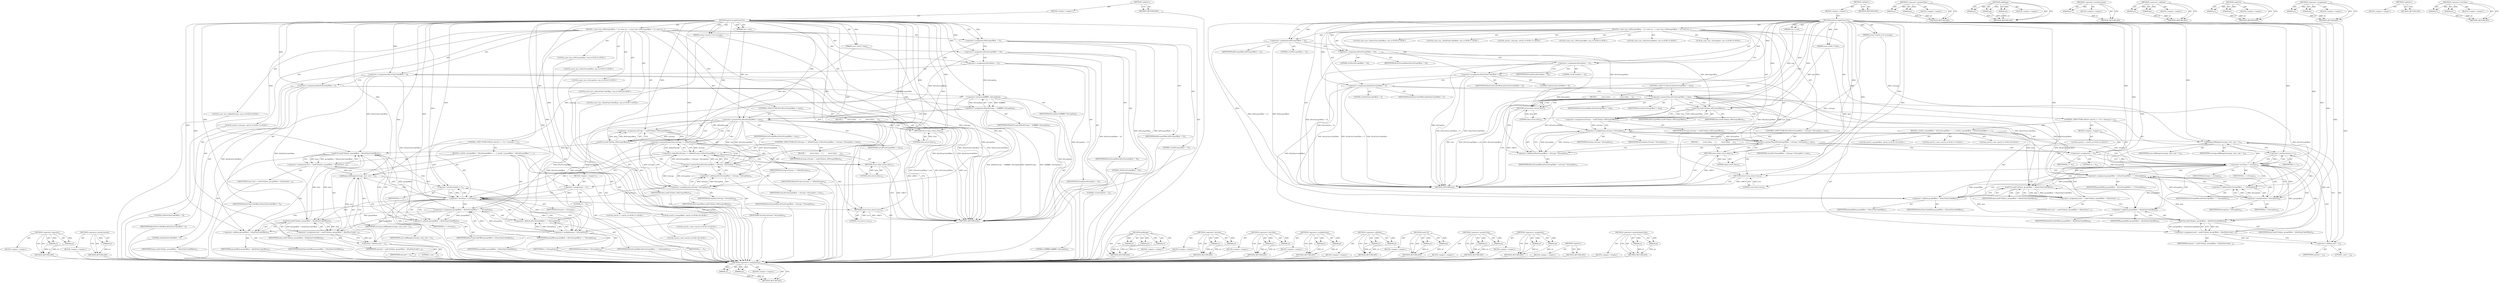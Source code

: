digraph "&lt;operator&gt;.greaterEqualsThan" {
vulnerable_148 [label=<(METHOD,&lt;operator&gt;.multiplication)>];
vulnerable_149 [label=<(PARAM,p1)>];
vulnerable_150 [label=<(PARAM,p2)>];
vulnerable_151 [label=<(BLOCK,&lt;empty&gt;,&lt;empty&gt;)>];
vulnerable_152 [label=<(METHOD_RETURN,ANY)>];
vulnerable_6 [label=<(METHOD,&lt;global&gt;)<SUB>1</SUB>>];
vulnerable_7 [label=<(BLOCK,&lt;empty&gt;,&lt;empty&gt;)<SUB>1</SUB>>];
vulnerable_8 [label=<(METHOD,getCoverageFormat12)<SUB>1</SUB>>];
vulnerable_9 [label=<(PARAM,vector&lt;uint32_t&gt;&amp; coverage)<SUB>1</SUB>>];
vulnerable_10 [label=<(PARAM,const uint8_t* data)<SUB>1</SUB>>];
vulnerable_11 [label=<(PARAM,size_t size)<SUB>1</SUB>>];
vulnerable_12 [label=<(BLOCK,{
 const size_t kNGroupsOffset = 12;
 const siz...,{
 const size_t kNGroupsOffset = 12;
 const siz...)<SUB>1</SUB>>];
vulnerable_13 [label="<(LOCAL,const size_t kNGroupsOffset: size_t)<SUB>2</SUB>>"];
vulnerable_14 [label=<(&lt;operator&gt;.assignment,kNGroupsOffset = 12)<SUB>2</SUB>>];
vulnerable_15 [label=<(IDENTIFIER,kNGroupsOffset,kNGroupsOffset = 12)<SUB>2</SUB>>];
vulnerable_16 [label=<(LITERAL,12,kNGroupsOffset = 12)<SUB>2</SUB>>];
vulnerable_17 [label="<(LOCAL,const size_t kFirstGroupOffset: size_t)<SUB>3</SUB>>"];
vulnerable_18 [label=<(&lt;operator&gt;.assignment,kFirstGroupOffset = 16)<SUB>3</SUB>>];
vulnerable_19 [label=<(IDENTIFIER,kFirstGroupOffset,kFirstGroupOffset = 16)<SUB>3</SUB>>];
vulnerable_20 [label=<(LITERAL,16,kFirstGroupOffset = 16)<SUB>3</SUB>>];
vulnerable_21 [label="<(LOCAL,const size_t kGroupSize: size_t)<SUB>5</SUB>>"];
vulnerable_22 [label=<(&lt;operator&gt;.assignment,kGroupSize = 12)<SUB>5</SUB>>];
vulnerable_23 [label=<(IDENTIFIER,kGroupSize,kGroupSize = 12)<SUB>5</SUB>>];
vulnerable_24 [label=<(LITERAL,12,kGroupSize = 12)<SUB>5</SUB>>];
vulnerable_25 [label="<(LOCAL,const size_t kStartCharCodeOffset: size_t)<SUB>6</SUB>>"];
vulnerable_26 [label=<(&lt;operator&gt;.assignment,kStartCharCodeOffset = 0)<SUB>6</SUB>>];
vulnerable_27 [label=<(IDENTIFIER,kStartCharCodeOffset,kStartCharCodeOffset = 0)<SUB>6</SUB>>];
vulnerable_28 [label=<(LITERAL,0,kStartCharCodeOffset = 0)<SUB>6</SUB>>];
vulnerable_29 [label="<(LOCAL,const size_t kEndCharCodeOffset: size_t)<SUB>7</SUB>>"];
vulnerable_30 [label=<(&lt;operator&gt;.assignment,kEndCharCodeOffset = 4)<SUB>7</SUB>>];
vulnerable_31 [label=<(IDENTIFIER,kEndCharCodeOffset,kEndCharCodeOffset = 4)<SUB>7</SUB>>];
vulnerable_32 [label=<(LITERAL,4,kEndCharCodeOffset = 4)<SUB>7</SUB>>];
vulnerable_33 [label=<(CONTROL_STRUCTURE,IF,if (kFirstGroupOffset &gt; size))<SUB>8</SUB>>];
vulnerable_34 [label=<(&lt;operator&gt;.greaterThan,kFirstGroupOffset &gt; size)<SUB>8</SUB>>];
vulnerable_35 [label=<(IDENTIFIER,kFirstGroupOffset,kFirstGroupOffset &gt; size)<SUB>8</SUB>>];
vulnerable_36 [label=<(IDENTIFIER,size,kFirstGroupOffset &gt; size)<SUB>8</SUB>>];
vulnerable_37 [label=<(BLOCK,{
         return false;
     },{
         return false;
     })<SUB>8</SUB>>];
vulnerable_38 [label=<(RETURN,return false;,return false;)<SUB>9</SUB>>];
vulnerable_39 [label=<(LITERAL,false,return false;)<SUB>9</SUB>>];
vulnerable_40 [label="<(LOCAL,uint32_t nGroups: uint32_t)<SUB>11</SUB>>"];
vulnerable_41 [label=<(&lt;operator&gt;.assignment,nGroups = readU32(data, kNGroupsOffset))<SUB>11</SUB>>];
vulnerable_42 [label=<(IDENTIFIER,nGroups,nGroups = readU32(data, kNGroupsOffset))<SUB>11</SUB>>];
vulnerable_43 [label=<(readU32,readU32(data, kNGroupsOffset))<SUB>11</SUB>>];
vulnerable_44 [label=<(IDENTIFIER,data,readU32(data, kNGroupsOffset))<SUB>11</SUB>>];
vulnerable_45 [label=<(IDENTIFIER,kNGroupsOffset,readU32(data, kNGroupsOffset))<SUB>11</SUB>>];
vulnerable_46 [label=<(CONTROL_STRUCTURE,IF,if (kFirstGroupOffset + nGroups * kGroupSize &gt; size))<SUB>12</SUB>>];
vulnerable_47 [label=<(&lt;operator&gt;.greaterThan,kFirstGroupOffset + nGroups * kGroupSize &gt; size)<SUB>12</SUB>>];
vulnerable_48 [label=<(&lt;operator&gt;.addition,kFirstGroupOffset + nGroups * kGroupSize)<SUB>12</SUB>>];
vulnerable_49 [label=<(IDENTIFIER,kFirstGroupOffset,kFirstGroupOffset + nGroups * kGroupSize)<SUB>12</SUB>>];
vulnerable_50 [label=<(&lt;operator&gt;.multiplication,nGroups * kGroupSize)<SUB>12</SUB>>];
vulnerable_51 [label=<(IDENTIFIER,nGroups,nGroups * kGroupSize)<SUB>12</SUB>>];
vulnerable_52 [label=<(IDENTIFIER,kGroupSize,nGroups * kGroupSize)<SUB>12</SUB>>];
vulnerable_53 [label=<(IDENTIFIER,size,kFirstGroupOffset + nGroups * kGroupSize &gt; size)<SUB>12</SUB>>];
vulnerable_54 [label=<(BLOCK,{
         return false;
     },{
         return false;
     })<SUB>12</SUB>>];
vulnerable_55 [label=<(RETURN,return false;,return false;)<SUB>13</SUB>>];
vulnerable_56 [label=<(LITERAL,false,return false;)<SUB>13</SUB>>];
vulnerable_57 [label=<(CONTROL_STRUCTURE,FOR,for (uint32_t i = 0;i &lt; nGroups;i++))<SUB>15</SUB>>];
vulnerable_58 [label=<(BLOCK,&lt;empty&gt;,&lt;empty&gt;)<SUB>15</SUB>>];
vulnerable_59 [label="<(LOCAL,uint32_t i: uint32_t)<SUB>15</SUB>>"];
vulnerable_60 [label=<(&lt;operator&gt;.assignment,i = 0)<SUB>15</SUB>>];
vulnerable_61 [label=<(IDENTIFIER,i,i = 0)<SUB>15</SUB>>];
vulnerable_62 [label=<(LITERAL,0,i = 0)<SUB>15</SUB>>];
vulnerable_63 [label=<(&lt;operator&gt;.lessThan,i &lt; nGroups)<SUB>15</SUB>>];
vulnerable_64 [label=<(IDENTIFIER,i,i &lt; nGroups)<SUB>15</SUB>>];
vulnerable_65 [label=<(IDENTIFIER,nGroups,i &lt; nGroups)<SUB>15</SUB>>];
vulnerable_66 [label=<(&lt;operator&gt;.postIncrement,i++)<SUB>15</SUB>>];
vulnerable_67 [label=<(IDENTIFIER,i,i++)<SUB>15</SUB>>];
vulnerable_68 [label=<(BLOCK,{
 uint32_t groupOffset = kFirstGroupOffset + i...,{
 uint32_t groupOffset = kFirstGroupOffset + i...)<SUB>15</SUB>>];
vulnerable_69 [label="<(LOCAL,uint32_t groupOffset: uint32_t)<SUB>16</SUB>>"];
vulnerable_70 [label=<(&lt;operator&gt;.assignment,groupOffset = kFirstGroupOffset + i * kGroupSize)<SUB>16</SUB>>];
vulnerable_71 [label=<(IDENTIFIER,groupOffset,groupOffset = kFirstGroupOffset + i * kGroupSize)<SUB>16</SUB>>];
vulnerable_72 [label=<(&lt;operator&gt;.addition,kFirstGroupOffset + i * kGroupSize)<SUB>16</SUB>>];
vulnerable_73 [label=<(IDENTIFIER,kFirstGroupOffset,kFirstGroupOffset + i * kGroupSize)<SUB>16</SUB>>];
vulnerable_74 [label=<(&lt;operator&gt;.multiplication,i * kGroupSize)<SUB>16</SUB>>];
vulnerable_75 [label=<(IDENTIFIER,i,i * kGroupSize)<SUB>16</SUB>>];
vulnerable_76 [label=<(IDENTIFIER,kGroupSize,i * kGroupSize)<SUB>16</SUB>>];
vulnerable_77 [label="<(LOCAL,uint32_t start: uint32_t)<SUB>17</SUB>>"];
vulnerable_78 [label=<(&lt;operator&gt;.assignment,start = readU32(data, groupOffset + kStartCharC...)<SUB>17</SUB>>];
vulnerable_79 [label=<(IDENTIFIER,start,start = readU32(data, groupOffset + kStartCharC...)<SUB>17</SUB>>];
vulnerable_80 [label=<(readU32,readU32(data, groupOffset + kStartCharCodeOffset))<SUB>17</SUB>>];
vulnerable_81 [label=<(IDENTIFIER,data,readU32(data, groupOffset + kStartCharCodeOffset))<SUB>17</SUB>>];
vulnerable_82 [label=<(&lt;operator&gt;.addition,groupOffset + kStartCharCodeOffset)<SUB>17</SUB>>];
vulnerable_83 [label=<(IDENTIFIER,groupOffset,groupOffset + kStartCharCodeOffset)<SUB>17</SUB>>];
vulnerable_84 [label=<(IDENTIFIER,kStartCharCodeOffset,groupOffset + kStartCharCodeOffset)<SUB>17</SUB>>];
vulnerable_85 [label="<(LOCAL,uint32_t end: uint32_t)<SUB>18</SUB>>"];
vulnerable_86 [label=<(&lt;operator&gt;.assignment,end = readU32(data, groupOffset + kEndCharCodeO...)<SUB>18</SUB>>];
vulnerable_87 [label=<(IDENTIFIER,end,end = readU32(data, groupOffset + kEndCharCodeO...)<SUB>18</SUB>>];
vulnerable_88 [label=<(readU32,readU32(data, groupOffset + kEndCharCodeOffset))<SUB>18</SUB>>];
vulnerable_89 [label=<(IDENTIFIER,data,readU32(data, groupOffset + kEndCharCodeOffset))<SUB>18</SUB>>];
vulnerable_90 [label=<(&lt;operator&gt;.addition,groupOffset + kEndCharCodeOffset)<SUB>18</SUB>>];
vulnerable_91 [label=<(IDENTIFIER,groupOffset,groupOffset + kEndCharCodeOffset)<SUB>18</SUB>>];
vulnerable_92 [label=<(IDENTIFIER,kEndCharCodeOffset,groupOffset + kEndCharCodeOffset)<SUB>18</SUB>>];
vulnerable_93 [label=<(addRange,addRange(coverage, start, end + 1))<SUB>19</SUB>>];
vulnerable_94 [label=<(IDENTIFIER,coverage,addRange(coverage, start, end + 1))<SUB>19</SUB>>];
vulnerable_95 [label=<(IDENTIFIER,start,addRange(coverage, start, end + 1))<SUB>19</SUB>>];
vulnerable_96 [label=<(&lt;operator&gt;.addition,end + 1)<SUB>19</SUB>>];
vulnerable_97 [label=<(IDENTIFIER,end,end + 1)<SUB>19</SUB>>];
vulnerable_98 [label=<(LITERAL,1,end + 1)<SUB>19</SUB>>];
vulnerable_99 [label=<(RETURN,return true;,return true;)<SUB>21</SUB>>];
vulnerable_100 [label=<(LITERAL,true,return true;)<SUB>21</SUB>>];
vulnerable_101 [label=<(METHOD_RETURN,bool)<SUB>1</SUB>>];
vulnerable_103 [label=<(METHOD_RETURN,ANY)<SUB>1</SUB>>];
vulnerable_133 [label=<(METHOD,&lt;operator&gt;.greaterThan)>];
vulnerable_134 [label=<(PARAM,p1)>];
vulnerable_135 [label=<(PARAM,p2)>];
vulnerable_136 [label=<(BLOCK,&lt;empty&gt;,&lt;empty&gt;)>];
vulnerable_137 [label=<(METHOD_RETURN,ANY)>];
vulnerable_162 [label=<(METHOD,addRange)>];
vulnerable_163 [label=<(PARAM,p1)>];
vulnerable_164 [label=<(PARAM,p2)>];
vulnerable_165 [label=<(PARAM,p3)>];
vulnerable_166 [label=<(BLOCK,&lt;empty&gt;,&lt;empty&gt;)>];
vulnerable_167 [label=<(METHOD_RETURN,ANY)>];
vulnerable_158 [label=<(METHOD,&lt;operator&gt;.postIncrement)>];
vulnerable_159 [label=<(PARAM,p1)>];
vulnerable_160 [label=<(BLOCK,&lt;empty&gt;,&lt;empty&gt;)>];
vulnerable_161 [label=<(METHOD_RETURN,ANY)>];
vulnerable_143 [label=<(METHOD,&lt;operator&gt;.addition)>];
vulnerable_144 [label=<(PARAM,p1)>];
vulnerable_145 [label=<(PARAM,p2)>];
vulnerable_146 [label=<(BLOCK,&lt;empty&gt;,&lt;empty&gt;)>];
vulnerable_147 [label=<(METHOD_RETURN,ANY)>];
vulnerable_138 [label=<(METHOD,readU32)>];
vulnerable_139 [label=<(PARAM,p1)>];
vulnerable_140 [label=<(PARAM,p2)>];
vulnerable_141 [label=<(BLOCK,&lt;empty&gt;,&lt;empty&gt;)>];
vulnerable_142 [label=<(METHOD_RETURN,ANY)>];
vulnerable_128 [label=<(METHOD,&lt;operator&gt;.assignment)>];
vulnerable_129 [label=<(PARAM,p1)>];
vulnerable_130 [label=<(PARAM,p2)>];
vulnerable_131 [label=<(BLOCK,&lt;empty&gt;,&lt;empty&gt;)>];
vulnerable_132 [label=<(METHOD_RETURN,ANY)>];
vulnerable_122 [label=<(METHOD,&lt;global&gt;)<SUB>1</SUB>>];
vulnerable_123 [label=<(BLOCK,&lt;empty&gt;,&lt;empty&gt;)>];
vulnerable_124 [label=<(METHOD_RETURN,ANY)>];
vulnerable_153 [label=<(METHOD,&lt;operator&gt;.lessThan)>];
vulnerable_154 [label=<(PARAM,p1)>];
vulnerable_155 [label=<(PARAM,p2)>];
vulnerable_156 [label=<(BLOCK,&lt;empty&gt;,&lt;empty&gt;)>];
vulnerable_157 [label=<(METHOD_RETURN,ANY)>];
fixed_158 [label=<(METHOD,&lt;operator&gt;.logicalOr)>];
fixed_159 [label=<(PARAM,p1)>];
fixed_160 [label=<(PARAM,p2)>];
fixed_161 [label=<(BLOCK,&lt;empty&gt;,&lt;empty&gt;)>];
fixed_162 [label=<(METHOD_RETURN,ANY)>];
fixed_183 [label=<(METHOD,&lt;operator&gt;.postIncrement)>];
fixed_184 [label=<(PARAM,p1)>];
fixed_185 [label=<(BLOCK,&lt;empty&gt;,&lt;empty&gt;)>];
fixed_186 [label=<(METHOD_RETURN,ANY)>];
fixed_6 [label=<(METHOD,&lt;global&gt;)<SUB>1</SUB>>];
fixed_7 [label=<(BLOCK,&lt;empty&gt;,&lt;empty&gt;)<SUB>1</SUB>>];
fixed_8 [label=<(METHOD,getCoverageFormat12)<SUB>1</SUB>>];
fixed_9 [label=<(PARAM,vector&lt;uint32_t&gt;&amp; coverage)<SUB>1</SUB>>];
fixed_10 [label=<(PARAM,const uint8_t* data)<SUB>1</SUB>>];
fixed_11 [label=<(PARAM,size_t size)<SUB>1</SUB>>];
fixed_12 [label=<(BLOCK,{
 const size_t kNGroupsOffset = 12;
 const siz...,{
 const size_t kNGroupsOffset = 12;
 const siz...)<SUB>1</SUB>>];
fixed_13 [label="<(LOCAL,const size_t kNGroupsOffset: size_t)<SUB>2</SUB>>"];
fixed_14 [label=<(&lt;operator&gt;.assignment,kNGroupsOffset = 12)<SUB>2</SUB>>];
fixed_15 [label=<(IDENTIFIER,kNGroupsOffset,kNGroupsOffset = 12)<SUB>2</SUB>>];
fixed_16 [label=<(LITERAL,12,kNGroupsOffset = 12)<SUB>2</SUB>>];
fixed_17 [label="<(LOCAL,const size_t kFirstGroupOffset: size_t)<SUB>3</SUB>>"];
fixed_18 [label=<(&lt;operator&gt;.assignment,kFirstGroupOffset = 16)<SUB>3</SUB>>];
fixed_19 [label=<(IDENTIFIER,kFirstGroupOffset,kFirstGroupOffset = 16)<SUB>3</SUB>>];
fixed_20 [label=<(LITERAL,16,kFirstGroupOffset = 16)<SUB>3</SUB>>];
fixed_21 [label="<(LOCAL,const size_t kGroupSize: size_t)<SUB>5</SUB>>"];
fixed_22 [label=<(&lt;operator&gt;.assignment,kGroupSize = 12)<SUB>5</SUB>>];
fixed_23 [label=<(IDENTIFIER,kGroupSize,kGroupSize = 12)<SUB>5</SUB>>];
fixed_24 [label=<(LITERAL,12,kGroupSize = 12)<SUB>5</SUB>>];
fixed_25 [label="<(LOCAL,const size_t kStartCharCodeOffset: size_t)<SUB>6</SUB>>"];
fixed_26 [label=<(&lt;operator&gt;.assignment,kStartCharCodeOffset = 0)<SUB>6</SUB>>];
fixed_27 [label=<(IDENTIFIER,kStartCharCodeOffset,kStartCharCodeOffset = 0)<SUB>6</SUB>>];
fixed_28 [label=<(LITERAL,0,kStartCharCodeOffset = 0)<SUB>6</SUB>>];
fixed_29 [label="<(LOCAL,const size_t kEndCharCodeOffset: size_t)<SUB>7</SUB>>"];
fixed_30 [label=<(&lt;operator&gt;.assignment,kEndCharCodeOffset = 4)<SUB>7</SUB>>];
fixed_31 [label=<(IDENTIFIER,kEndCharCodeOffset,kEndCharCodeOffset = 4)<SUB>7</SUB>>];
fixed_32 [label=<(LITERAL,4,kEndCharCodeOffset = 4)<SUB>7</SUB>>];
fixed_33 [label="<(LOCAL,const size_t kMaxNGroups: size_t)<SUB>8</SUB>>"];
fixed_34 [label=<(&lt;operator&gt;.assignment,kMaxNGroups = 0xfffffff0 / kGroupSize)<SUB>8</SUB>>];
fixed_35 [label=<(IDENTIFIER,kMaxNGroups,kMaxNGroups = 0xfffffff0 / kGroupSize)<SUB>8</SUB>>];
fixed_36 [label=<(&lt;operator&gt;.division,0xfffffff0 / kGroupSize)<SUB>8</SUB>>];
fixed_37 [label=<(LITERAL,0xfffffff0,0xfffffff0 / kGroupSize)<SUB>8</SUB>>];
fixed_38 [label=<(IDENTIFIER,kGroupSize,0xfffffff0 / kGroupSize)<SUB>8</SUB>>];
fixed_39 [label=<(CONTROL_STRUCTURE,IF,if (kFirstGroupOffset &gt; size))<SUB>10</SUB>>];
fixed_40 [label=<(&lt;operator&gt;.greaterThan,kFirstGroupOffset &gt; size)<SUB>10</SUB>>];
fixed_41 [label=<(IDENTIFIER,kFirstGroupOffset,kFirstGroupOffset &gt; size)<SUB>10</SUB>>];
fixed_42 [label=<(IDENTIFIER,size,kFirstGroupOffset &gt; size)<SUB>10</SUB>>];
fixed_43 [label=<(BLOCK,{
         return false;
     },{
         return false;
     })<SUB>10</SUB>>];
fixed_44 [label=<(RETURN,return false;,return false;)<SUB>11</SUB>>];
fixed_45 [label=<(LITERAL,false,return false;)<SUB>11</SUB>>];
fixed_46 [label="<(LOCAL,uint32_t nGroups: uint32_t)<SUB>13</SUB>>"];
fixed_47 [label=<(&lt;operator&gt;.assignment,nGroups = readU32(data, kNGroupsOffset))<SUB>13</SUB>>];
fixed_48 [label=<(IDENTIFIER,nGroups,nGroups = readU32(data, kNGroupsOffset))<SUB>13</SUB>>];
fixed_49 [label=<(readU32,readU32(data, kNGroupsOffset))<SUB>13</SUB>>];
fixed_50 [label=<(IDENTIFIER,data,readU32(data, kNGroupsOffset))<SUB>13</SUB>>];
fixed_51 [label=<(IDENTIFIER,kNGroupsOffset,readU32(data, kNGroupsOffset))<SUB>13</SUB>>];
fixed_52 [label=<(CONTROL_STRUCTURE,IF,if (nGroups &gt;= kMaxNGroups || kFirstGroupOffset + nGroups * kGroupSize &gt; size))<SUB>14</SUB>>];
fixed_53 [label=<(&lt;operator&gt;.logicalOr,nGroups &gt;= kMaxNGroups || kFirstGroupOffset + n...)<SUB>14</SUB>>];
fixed_54 [label=<(&lt;operator&gt;.greaterEqualsThan,nGroups &gt;= kMaxNGroups)<SUB>14</SUB>>];
fixed_55 [label=<(IDENTIFIER,nGroups,nGroups &gt;= kMaxNGroups)<SUB>14</SUB>>];
fixed_56 [label=<(IDENTIFIER,kMaxNGroups,nGroups &gt;= kMaxNGroups)<SUB>14</SUB>>];
fixed_57 [label=<(&lt;operator&gt;.greaterThan,kFirstGroupOffset + nGroups * kGroupSize &gt; size)<SUB>14</SUB>>];
fixed_58 [label=<(&lt;operator&gt;.addition,kFirstGroupOffset + nGroups * kGroupSize)<SUB>14</SUB>>];
fixed_59 [label=<(IDENTIFIER,kFirstGroupOffset,kFirstGroupOffset + nGroups * kGroupSize)<SUB>14</SUB>>];
fixed_60 [label=<(&lt;operator&gt;.multiplication,nGroups * kGroupSize)<SUB>14</SUB>>];
fixed_61 [label=<(IDENTIFIER,nGroups,nGroups * kGroupSize)<SUB>14</SUB>>];
fixed_62 [label=<(IDENTIFIER,kGroupSize,nGroups * kGroupSize)<SUB>14</SUB>>];
fixed_63 [label=<(IDENTIFIER,size,kFirstGroupOffset + nGroups * kGroupSize &gt; size)<SUB>14</SUB>>];
fixed_64 [label=<(BLOCK,{
         return false;
     },{
         return false;
     })<SUB>14</SUB>>];
fixed_65 [label=<(RETURN,return false;,return false;)<SUB>15</SUB>>];
fixed_66 [label=<(LITERAL,false,return false;)<SUB>15</SUB>>];
fixed_67 [label=<(CONTROL_STRUCTURE,FOR,for (uint32_t i = 0;i &lt; nGroups;i++))<SUB>17</SUB>>];
fixed_68 [label=<(BLOCK,&lt;empty&gt;,&lt;empty&gt;)<SUB>17</SUB>>];
fixed_69 [label="<(LOCAL,uint32_t i: uint32_t)<SUB>17</SUB>>"];
fixed_70 [label=<(&lt;operator&gt;.assignment,i = 0)<SUB>17</SUB>>];
fixed_71 [label=<(IDENTIFIER,i,i = 0)<SUB>17</SUB>>];
fixed_72 [label=<(LITERAL,0,i = 0)<SUB>17</SUB>>];
fixed_73 [label=<(&lt;operator&gt;.lessThan,i &lt; nGroups)<SUB>17</SUB>>];
fixed_74 [label=<(IDENTIFIER,i,i &lt; nGroups)<SUB>17</SUB>>];
fixed_75 [label=<(IDENTIFIER,nGroups,i &lt; nGroups)<SUB>17</SUB>>];
fixed_76 [label=<(&lt;operator&gt;.postIncrement,i++)<SUB>17</SUB>>];
fixed_77 [label=<(IDENTIFIER,i,i++)<SUB>17</SUB>>];
fixed_78 [label=<(BLOCK,{
 uint32_t groupOffset = kFirstGroupOffset + i...,{
 uint32_t groupOffset = kFirstGroupOffset + i...)<SUB>17</SUB>>];
fixed_79 [label="<(LOCAL,uint32_t groupOffset: uint32_t)<SUB>18</SUB>>"];
fixed_80 [label=<(&lt;operator&gt;.assignment,groupOffset = kFirstGroupOffset + i * kGroupSize)<SUB>18</SUB>>];
fixed_81 [label=<(IDENTIFIER,groupOffset,groupOffset = kFirstGroupOffset + i * kGroupSize)<SUB>18</SUB>>];
fixed_82 [label=<(&lt;operator&gt;.addition,kFirstGroupOffset + i * kGroupSize)<SUB>18</SUB>>];
fixed_83 [label=<(IDENTIFIER,kFirstGroupOffset,kFirstGroupOffset + i * kGroupSize)<SUB>18</SUB>>];
fixed_84 [label=<(&lt;operator&gt;.multiplication,i * kGroupSize)<SUB>18</SUB>>];
fixed_85 [label=<(IDENTIFIER,i,i * kGroupSize)<SUB>18</SUB>>];
fixed_86 [label=<(IDENTIFIER,kGroupSize,i * kGroupSize)<SUB>18</SUB>>];
fixed_87 [label="<(LOCAL,uint32_t start: uint32_t)<SUB>19</SUB>>"];
fixed_88 [label=<(&lt;operator&gt;.assignment,start = readU32(data, groupOffset + kStartCharC...)<SUB>19</SUB>>];
fixed_89 [label=<(IDENTIFIER,start,start = readU32(data, groupOffset + kStartCharC...)<SUB>19</SUB>>];
fixed_90 [label=<(readU32,readU32(data, groupOffset + kStartCharCodeOffset))<SUB>19</SUB>>];
fixed_91 [label=<(IDENTIFIER,data,readU32(data, groupOffset + kStartCharCodeOffset))<SUB>19</SUB>>];
fixed_92 [label=<(&lt;operator&gt;.addition,groupOffset + kStartCharCodeOffset)<SUB>19</SUB>>];
fixed_93 [label=<(IDENTIFIER,groupOffset,groupOffset + kStartCharCodeOffset)<SUB>19</SUB>>];
fixed_94 [label=<(IDENTIFIER,kStartCharCodeOffset,groupOffset + kStartCharCodeOffset)<SUB>19</SUB>>];
fixed_95 [label="<(LOCAL,uint32_t end: uint32_t)<SUB>20</SUB>>"];
fixed_96 [label=<(&lt;operator&gt;.assignment,end = readU32(data, groupOffset + kEndCharCodeO...)<SUB>20</SUB>>];
fixed_97 [label=<(IDENTIFIER,end,end = readU32(data, groupOffset + kEndCharCodeO...)<SUB>20</SUB>>];
fixed_98 [label=<(readU32,readU32(data, groupOffset + kEndCharCodeOffset))<SUB>20</SUB>>];
fixed_99 [label=<(IDENTIFIER,data,readU32(data, groupOffset + kEndCharCodeOffset))<SUB>20</SUB>>];
fixed_100 [label=<(&lt;operator&gt;.addition,groupOffset + kEndCharCodeOffset)<SUB>20</SUB>>];
fixed_101 [label=<(IDENTIFIER,groupOffset,groupOffset + kEndCharCodeOffset)<SUB>20</SUB>>];
fixed_102 [label=<(IDENTIFIER,kEndCharCodeOffset,groupOffset + kEndCharCodeOffset)<SUB>20</SUB>>];
fixed_103 [label=<(addRange,addRange(coverage, start, end + 1))<SUB>21</SUB>>];
fixed_104 [label=<(IDENTIFIER,coverage,addRange(coverage, start, end + 1))<SUB>21</SUB>>];
fixed_105 [label=<(IDENTIFIER,start,addRange(coverage, start, end + 1))<SUB>21</SUB>>];
fixed_106 [label=<(&lt;operator&gt;.addition,end + 1)<SUB>21</SUB>>];
fixed_107 [label=<(IDENTIFIER,end,end + 1)<SUB>21</SUB>>];
fixed_108 [label=<(LITERAL,1,end + 1)<SUB>21</SUB>>];
fixed_109 [label=<(RETURN,return true;,return true;)<SUB>23</SUB>>];
fixed_110 [label=<(LITERAL,true,return true;)<SUB>23</SUB>>];
fixed_111 [label=<(METHOD_RETURN,bool)<SUB>1</SUB>>];
fixed_113 [label=<(METHOD_RETURN,ANY)<SUB>1</SUB>>];
fixed_187 [label=<(METHOD,addRange)>];
fixed_188 [label=<(PARAM,p1)>];
fixed_189 [label=<(PARAM,p2)>];
fixed_190 [label=<(PARAM,p3)>];
fixed_191 [label=<(BLOCK,&lt;empty&gt;,&lt;empty&gt;)>];
fixed_192 [label=<(METHOD_RETURN,ANY)>];
fixed_143 [label=<(METHOD,&lt;operator&gt;.division)>];
fixed_144 [label=<(PARAM,p1)>];
fixed_145 [label=<(PARAM,p2)>];
fixed_146 [label=<(BLOCK,&lt;empty&gt;,&lt;empty&gt;)>];
fixed_147 [label=<(METHOD_RETURN,ANY)>];
fixed_178 [label=<(METHOD,&lt;operator&gt;.lessThan)>];
fixed_179 [label=<(PARAM,p1)>];
fixed_180 [label=<(PARAM,p2)>];
fixed_181 [label=<(BLOCK,&lt;empty&gt;,&lt;empty&gt;)>];
fixed_182 [label=<(METHOD_RETURN,ANY)>];
fixed_173 [label=<(METHOD,&lt;operator&gt;.multiplication)>];
fixed_174 [label=<(PARAM,p1)>];
fixed_175 [label=<(PARAM,p2)>];
fixed_176 [label=<(BLOCK,&lt;empty&gt;,&lt;empty&gt;)>];
fixed_177 [label=<(METHOD_RETURN,ANY)>];
fixed_168 [label=<(METHOD,&lt;operator&gt;.addition)>];
fixed_169 [label=<(PARAM,p1)>];
fixed_170 [label=<(PARAM,p2)>];
fixed_171 [label=<(BLOCK,&lt;empty&gt;,&lt;empty&gt;)>];
fixed_172 [label=<(METHOD_RETURN,ANY)>];
fixed_153 [label=<(METHOD,readU32)>];
fixed_154 [label=<(PARAM,p1)>];
fixed_155 [label=<(PARAM,p2)>];
fixed_156 [label=<(BLOCK,&lt;empty&gt;,&lt;empty&gt;)>];
fixed_157 [label=<(METHOD_RETURN,ANY)>];
fixed_148 [label=<(METHOD,&lt;operator&gt;.greaterThan)>];
fixed_149 [label=<(PARAM,p1)>];
fixed_150 [label=<(PARAM,p2)>];
fixed_151 [label=<(BLOCK,&lt;empty&gt;,&lt;empty&gt;)>];
fixed_152 [label=<(METHOD_RETURN,ANY)>];
fixed_138 [label=<(METHOD,&lt;operator&gt;.assignment)>];
fixed_139 [label=<(PARAM,p1)>];
fixed_140 [label=<(PARAM,p2)>];
fixed_141 [label=<(BLOCK,&lt;empty&gt;,&lt;empty&gt;)>];
fixed_142 [label=<(METHOD_RETURN,ANY)>];
fixed_132 [label=<(METHOD,&lt;global&gt;)<SUB>1</SUB>>];
fixed_133 [label=<(BLOCK,&lt;empty&gt;,&lt;empty&gt;)>];
fixed_134 [label=<(METHOD_RETURN,ANY)>];
fixed_163 [label=<(METHOD,&lt;operator&gt;.greaterEqualsThan)>];
fixed_164 [label=<(PARAM,p1)>];
fixed_165 [label=<(PARAM,p2)>];
fixed_166 [label=<(BLOCK,&lt;empty&gt;,&lt;empty&gt;)>];
fixed_167 [label=<(METHOD_RETURN,ANY)>];
vulnerable_148 -> vulnerable_149  [key=0, label="AST: "];
vulnerable_148 -> vulnerable_149  [key=1, label="DDG: "];
vulnerable_148 -> vulnerable_151  [key=0, label="AST: "];
vulnerable_148 -> vulnerable_150  [key=0, label="AST: "];
vulnerable_148 -> vulnerable_150  [key=1, label="DDG: "];
vulnerable_148 -> vulnerable_152  [key=0, label="AST: "];
vulnerable_148 -> vulnerable_152  [key=1, label="CFG: "];
vulnerable_149 -> vulnerable_152  [key=0, label="DDG: p1"];
vulnerable_150 -> vulnerable_152  [key=0, label="DDG: p2"];
vulnerable_6 -> vulnerable_7  [key=0, label="AST: "];
vulnerable_6 -> vulnerable_103  [key=0, label="AST: "];
vulnerable_6 -> vulnerable_103  [key=1, label="CFG: "];
vulnerable_7 -> vulnerable_8  [key=0, label="AST: "];
vulnerable_8 -> vulnerable_9  [key=0, label="AST: "];
vulnerable_8 -> vulnerable_9  [key=1, label="DDG: "];
vulnerable_8 -> vulnerable_10  [key=0, label="AST: "];
vulnerable_8 -> vulnerable_10  [key=1, label="DDG: "];
vulnerable_8 -> vulnerable_11  [key=0, label="AST: "];
vulnerable_8 -> vulnerable_11  [key=1, label="DDG: "];
vulnerable_8 -> vulnerable_12  [key=0, label="AST: "];
vulnerable_8 -> vulnerable_101  [key=0, label="AST: "];
vulnerable_8 -> vulnerable_14  [key=0, label="CFG: "];
vulnerable_8 -> vulnerable_14  [key=1, label="DDG: "];
vulnerable_8 -> vulnerable_18  [key=0, label="DDG: "];
vulnerable_8 -> vulnerable_22  [key=0, label="DDG: "];
vulnerable_8 -> vulnerable_26  [key=0, label="DDG: "];
vulnerable_8 -> vulnerable_30  [key=0, label="DDG: "];
vulnerable_8 -> vulnerable_99  [key=0, label="DDG: "];
vulnerable_8 -> vulnerable_100  [key=0, label="DDG: "];
vulnerable_8 -> vulnerable_34  [key=0, label="DDG: "];
vulnerable_8 -> vulnerable_38  [key=0, label="DDG: "];
vulnerable_8 -> vulnerable_43  [key=0, label="DDG: "];
vulnerable_8 -> vulnerable_47  [key=0, label="DDG: "];
vulnerable_8 -> vulnerable_55  [key=0, label="DDG: "];
vulnerable_8 -> vulnerable_60  [key=0, label="DDG: "];
vulnerable_8 -> vulnerable_63  [key=0, label="DDG: "];
vulnerable_8 -> vulnerable_66  [key=0, label="DDG: "];
vulnerable_8 -> vulnerable_70  [key=0, label="DDG: "];
vulnerable_8 -> vulnerable_39  [key=0, label="DDG: "];
vulnerable_8 -> vulnerable_48  [key=0, label="DDG: "];
vulnerable_8 -> vulnerable_56  [key=0, label="DDG: "];
vulnerable_8 -> vulnerable_93  [key=0, label="DDG: "];
vulnerable_8 -> vulnerable_50  [key=0, label="DDG: "];
vulnerable_8 -> vulnerable_72  [key=0, label="DDG: "];
vulnerable_8 -> vulnerable_80  [key=0, label="DDG: "];
vulnerable_8 -> vulnerable_88  [key=0, label="DDG: "];
vulnerable_8 -> vulnerable_96  [key=0, label="DDG: "];
vulnerable_8 -> vulnerable_74  [key=0, label="DDG: "];
vulnerable_8 -> vulnerable_82  [key=0, label="DDG: "];
vulnerable_8 -> vulnerable_90  [key=0, label="DDG: "];
vulnerable_9 -> vulnerable_101  [key=0, label="DDG: coverage"];
vulnerable_9 -> vulnerable_93  [key=0, label="DDG: coverage"];
vulnerable_10 -> vulnerable_101  [key=0, label="DDG: data"];
vulnerable_10 -> vulnerable_43  [key=0, label="DDG: data"];
vulnerable_11 -> vulnerable_34  [key=0, label="DDG: size"];
vulnerable_12 -> vulnerable_13  [key=0, label="AST: "];
vulnerable_12 -> vulnerable_14  [key=0, label="AST: "];
vulnerable_12 -> vulnerable_17  [key=0, label="AST: "];
vulnerable_12 -> vulnerable_18  [key=0, label="AST: "];
vulnerable_12 -> vulnerable_21  [key=0, label="AST: "];
vulnerable_12 -> vulnerable_22  [key=0, label="AST: "];
vulnerable_12 -> vulnerable_25  [key=0, label="AST: "];
vulnerable_12 -> vulnerable_26  [key=0, label="AST: "];
vulnerable_12 -> vulnerable_29  [key=0, label="AST: "];
vulnerable_12 -> vulnerable_30  [key=0, label="AST: "];
vulnerable_12 -> vulnerable_33  [key=0, label="AST: "];
vulnerable_12 -> vulnerable_40  [key=0, label="AST: "];
vulnerable_12 -> vulnerable_41  [key=0, label="AST: "];
vulnerable_12 -> vulnerable_46  [key=0, label="AST: "];
vulnerable_12 -> vulnerable_57  [key=0, label="AST: "];
vulnerable_12 -> vulnerable_99  [key=0, label="AST: "];
vulnerable_14 -> vulnerable_15  [key=0, label="AST: "];
vulnerable_14 -> vulnerable_16  [key=0, label="AST: "];
vulnerable_14 -> vulnerable_18  [key=0, label="CFG: "];
vulnerable_14 -> vulnerable_101  [key=0, label="DDG: kNGroupsOffset"];
vulnerable_14 -> vulnerable_101  [key=1, label="DDG: kNGroupsOffset = 12"];
vulnerable_14 -> vulnerable_43  [key=0, label="DDG: kNGroupsOffset"];
vulnerable_18 -> vulnerable_19  [key=0, label="AST: "];
vulnerable_18 -> vulnerable_20  [key=0, label="AST: "];
vulnerable_18 -> vulnerable_22  [key=0, label="CFG: "];
vulnerable_18 -> vulnerable_101  [key=0, label="DDG: kFirstGroupOffset = 16"];
vulnerable_18 -> vulnerable_34  [key=0, label="DDG: kFirstGroupOffset"];
vulnerable_22 -> vulnerable_23  [key=0, label="AST: "];
vulnerable_22 -> vulnerable_24  [key=0, label="AST: "];
vulnerable_22 -> vulnerable_26  [key=0, label="CFG: "];
vulnerable_22 -> vulnerable_101  [key=0, label="DDG: kGroupSize"];
vulnerable_22 -> vulnerable_101  [key=1, label="DDG: kGroupSize = 12"];
vulnerable_22 -> vulnerable_50  [key=0, label="DDG: kGroupSize"];
vulnerable_26 -> vulnerable_27  [key=0, label="AST: "];
vulnerable_26 -> vulnerable_28  [key=0, label="AST: "];
vulnerable_26 -> vulnerable_30  [key=0, label="CFG: "];
vulnerable_26 -> vulnerable_101  [key=0, label="DDG: kStartCharCodeOffset"];
vulnerable_26 -> vulnerable_101  [key=1, label="DDG: kStartCharCodeOffset = 0"];
vulnerable_26 -> vulnerable_80  [key=0, label="DDG: kStartCharCodeOffset"];
vulnerable_26 -> vulnerable_82  [key=0, label="DDG: kStartCharCodeOffset"];
vulnerable_30 -> vulnerable_31  [key=0, label="AST: "];
vulnerable_30 -> vulnerable_32  [key=0, label="AST: "];
vulnerable_30 -> vulnerable_34  [key=0, label="CFG: "];
vulnerable_30 -> vulnerable_101  [key=0, label="DDG: kEndCharCodeOffset"];
vulnerable_30 -> vulnerable_101  [key=1, label="DDG: kEndCharCodeOffset = 4"];
vulnerable_30 -> vulnerable_88  [key=0, label="DDG: kEndCharCodeOffset"];
vulnerable_30 -> vulnerable_90  [key=0, label="DDG: kEndCharCodeOffset"];
vulnerable_33 -> vulnerable_34  [key=0, label="AST: "];
vulnerable_33 -> vulnerable_37  [key=0, label="AST: "];
vulnerable_34 -> vulnerable_35  [key=0, label="AST: "];
vulnerable_34 -> vulnerable_36  [key=0, label="AST: "];
vulnerable_34 -> vulnerable_38  [key=0, label="CFG: "];
vulnerable_34 -> vulnerable_38  [key=1, label="CDG: "];
vulnerable_34 -> vulnerable_43  [key=0, label="CFG: "];
vulnerable_34 -> vulnerable_43  [key=1, label="CDG: "];
vulnerable_34 -> vulnerable_101  [key=0, label="DDG: kFirstGroupOffset"];
vulnerable_34 -> vulnerable_101  [key=1, label="DDG: size"];
vulnerable_34 -> vulnerable_101  [key=2, label="DDG: kFirstGroupOffset &gt; size"];
vulnerable_34 -> vulnerable_47  [key=0, label="DDG: kFirstGroupOffset"];
vulnerable_34 -> vulnerable_47  [key=1, label="DDG: size"];
vulnerable_34 -> vulnerable_47  [key=2, label="CDG: "];
vulnerable_34 -> vulnerable_70  [key=0, label="DDG: kFirstGroupOffset"];
vulnerable_34 -> vulnerable_48  [key=0, label="DDG: kFirstGroupOffset"];
vulnerable_34 -> vulnerable_48  [key=1, label="CDG: "];
vulnerable_34 -> vulnerable_72  [key=0, label="DDG: kFirstGroupOffset"];
vulnerable_34 -> vulnerable_50  [key=0, label="CDG: "];
vulnerable_34 -> vulnerable_41  [key=0, label="CDG: "];
vulnerable_37 -> vulnerable_38  [key=0, label="AST: "];
vulnerable_38 -> vulnerable_39  [key=0, label="AST: "];
vulnerable_38 -> vulnerable_101  [key=0, label="CFG: "];
vulnerable_38 -> vulnerable_101  [key=1, label="DDG: &lt;RET&gt;"];
vulnerable_39 -> vulnerable_38  [key=0, label="DDG: false"];
vulnerable_41 -> vulnerable_42  [key=0, label="AST: "];
vulnerable_41 -> vulnerable_43  [key=0, label="AST: "];
vulnerable_41 -> vulnerable_50  [key=0, label="CFG: "];
vulnerable_41 -> vulnerable_50  [key=1, label="DDG: nGroups"];
vulnerable_43 -> vulnerable_44  [key=0, label="AST: "];
vulnerable_43 -> vulnerable_45  [key=0, label="AST: "];
vulnerable_43 -> vulnerable_41  [key=0, label="CFG: "];
vulnerable_43 -> vulnerable_41  [key=1, label="DDG: data"];
vulnerable_43 -> vulnerable_41  [key=2, label="DDG: kNGroupsOffset"];
vulnerable_43 -> vulnerable_80  [key=0, label="DDG: data"];
vulnerable_46 -> vulnerable_47  [key=0, label="AST: "];
vulnerable_46 -> vulnerable_54  [key=0, label="AST: "];
vulnerable_47 -> vulnerable_48  [key=0, label="AST: "];
vulnerable_47 -> vulnerable_53  [key=0, label="AST: "];
vulnerable_47 -> vulnerable_55  [key=0, label="CFG: "];
vulnerable_47 -> vulnerable_55  [key=1, label="CDG: "];
vulnerable_47 -> vulnerable_60  [key=0, label="CFG: "];
vulnerable_47 -> vulnerable_60  [key=1, label="CDG: "];
vulnerable_47 -> vulnerable_99  [key=0, label="CDG: "];
vulnerable_47 -> vulnerable_63  [key=0, label="CDG: "];
vulnerable_48 -> vulnerable_49  [key=0, label="AST: "];
vulnerable_48 -> vulnerable_50  [key=0, label="AST: "];
vulnerable_48 -> vulnerable_47  [key=0, label="CFG: "];
vulnerable_50 -> vulnerable_51  [key=0, label="AST: "];
vulnerable_50 -> vulnerable_52  [key=0, label="AST: "];
vulnerable_50 -> vulnerable_48  [key=0, label="CFG: "];
vulnerable_50 -> vulnerable_48  [key=1, label="DDG: nGroups"];
vulnerable_50 -> vulnerable_48  [key=2, label="DDG: kGroupSize"];
vulnerable_50 -> vulnerable_47  [key=0, label="DDG: nGroups"];
vulnerable_50 -> vulnerable_47  [key=1, label="DDG: kGroupSize"];
vulnerable_50 -> vulnerable_63  [key=0, label="DDG: nGroups"];
vulnerable_50 -> vulnerable_74  [key=0, label="DDG: kGroupSize"];
vulnerable_54 -> vulnerable_55  [key=0, label="AST: "];
vulnerable_55 -> vulnerable_56  [key=0, label="AST: "];
vulnerable_55 -> vulnerable_101  [key=0, label="CFG: "];
vulnerable_55 -> vulnerable_101  [key=1, label="DDG: &lt;RET&gt;"];
vulnerable_56 -> vulnerable_55  [key=0, label="DDG: false"];
vulnerable_57 -> vulnerable_58  [key=0, label="AST: "];
vulnerable_57 -> vulnerable_63  [key=0, label="AST: "];
vulnerable_57 -> vulnerable_66  [key=0, label="AST: "];
vulnerable_57 -> vulnerable_68  [key=0, label="AST: "];
vulnerable_58 -> vulnerable_59  [key=0, label="AST: "];
vulnerable_58 -> vulnerable_60  [key=0, label="AST: "];
vulnerable_60 -> vulnerable_61  [key=0, label="AST: "];
vulnerable_60 -> vulnerable_62  [key=0, label="AST: "];
vulnerable_60 -> vulnerable_63  [key=0, label="CFG: "];
vulnerable_60 -> vulnerable_63  [key=1, label="DDG: i"];
vulnerable_63 -> vulnerable_64  [key=0, label="AST: "];
vulnerable_63 -> vulnerable_65  [key=0, label="AST: "];
vulnerable_63 -> vulnerable_74  [key=0, label="CFG: "];
vulnerable_63 -> vulnerable_74  [key=1, label="DDG: i"];
vulnerable_63 -> vulnerable_74  [key=2, label="CDG: "];
vulnerable_63 -> vulnerable_99  [key=0, label="CFG: "];
vulnerable_63 -> vulnerable_96  [key=0, label="CDG: "];
vulnerable_63 -> vulnerable_66  [key=0, label="CDG: "];
vulnerable_63 -> vulnerable_72  [key=0, label="CDG: "];
vulnerable_63 -> vulnerable_82  [key=0, label="CDG: "];
vulnerable_63 -> vulnerable_93  [key=0, label="CDG: "];
vulnerable_63 -> vulnerable_90  [key=0, label="CDG: "];
vulnerable_63 -> vulnerable_80  [key=0, label="CDG: "];
vulnerable_63 -> vulnerable_88  [key=0, label="CDG: "];
vulnerable_63 -> vulnerable_70  [key=0, label="CDG: "];
vulnerable_63 -> vulnerable_63  [key=0, label="CDG: "];
vulnerable_63 -> vulnerable_78  [key=0, label="CDG: "];
vulnerable_63 -> vulnerable_86  [key=0, label="CDG: "];
vulnerable_66 -> vulnerable_67  [key=0, label="AST: "];
vulnerable_66 -> vulnerable_63  [key=0, label="CFG: "];
vulnerable_66 -> vulnerable_63  [key=1, label="DDG: i"];
vulnerable_68 -> vulnerable_69  [key=0, label="AST: "];
vulnerable_68 -> vulnerable_70  [key=0, label="AST: "];
vulnerable_68 -> vulnerable_77  [key=0, label="AST: "];
vulnerable_68 -> vulnerable_78  [key=0, label="AST: "];
vulnerable_68 -> vulnerable_85  [key=0, label="AST: "];
vulnerable_68 -> vulnerable_86  [key=0, label="AST: "];
vulnerable_68 -> vulnerable_93  [key=0, label="AST: "];
vulnerable_70 -> vulnerable_71  [key=0, label="AST: "];
vulnerable_70 -> vulnerable_72  [key=0, label="AST: "];
vulnerable_70 -> vulnerable_82  [key=0, label="CFG: "];
vulnerable_70 -> vulnerable_82  [key=1, label="DDG: groupOffset"];
vulnerable_70 -> vulnerable_80  [key=0, label="DDG: groupOffset"];
vulnerable_70 -> vulnerable_88  [key=0, label="DDG: groupOffset"];
vulnerable_70 -> vulnerable_90  [key=0, label="DDG: groupOffset"];
vulnerable_72 -> vulnerable_73  [key=0, label="AST: "];
vulnerable_72 -> vulnerable_74  [key=0, label="AST: "];
vulnerable_72 -> vulnerable_70  [key=0, label="CFG: "];
vulnerable_74 -> vulnerable_75  [key=0, label="AST: "];
vulnerable_74 -> vulnerable_76  [key=0, label="AST: "];
vulnerable_74 -> vulnerable_72  [key=0, label="CFG: "];
vulnerable_74 -> vulnerable_72  [key=1, label="DDG: i"];
vulnerable_74 -> vulnerable_72  [key=2, label="DDG: kGroupSize"];
vulnerable_74 -> vulnerable_66  [key=0, label="DDG: i"];
vulnerable_74 -> vulnerable_70  [key=0, label="DDG: i"];
vulnerable_74 -> vulnerable_70  [key=1, label="DDG: kGroupSize"];
vulnerable_78 -> vulnerable_79  [key=0, label="AST: "];
vulnerable_78 -> vulnerable_80  [key=0, label="AST: "];
vulnerable_78 -> vulnerable_90  [key=0, label="CFG: "];
vulnerable_78 -> vulnerable_93  [key=0, label="DDG: start"];
vulnerable_80 -> vulnerable_81  [key=0, label="AST: "];
vulnerable_80 -> vulnerable_82  [key=0, label="AST: "];
vulnerable_80 -> vulnerable_78  [key=0, label="CFG: "];
vulnerable_80 -> vulnerable_78  [key=1, label="DDG: data"];
vulnerable_80 -> vulnerable_78  [key=2, label="DDG: groupOffset + kStartCharCodeOffset"];
vulnerable_80 -> vulnerable_88  [key=0, label="DDG: data"];
vulnerable_82 -> vulnerable_83  [key=0, label="AST: "];
vulnerable_82 -> vulnerable_84  [key=0, label="AST: "];
vulnerable_82 -> vulnerable_80  [key=0, label="CFG: "];
vulnerable_86 -> vulnerable_87  [key=0, label="AST: "];
vulnerable_86 -> vulnerable_88  [key=0, label="AST: "];
vulnerable_86 -> vulnerable_96  [key=0, label="CFG: "];
vulnerable_86 -> vulnerable_96  [key=1, label="DDG: end"];
vulnerable_86 -> vulnerable_93  [key=0, label="DDG: end"];
vulnerable_88 -> vulnerable_89  [key=0, label="AST: "];
vulnerable_88 -> vulnerable_90  [key=0, label="AST: "];
vulnerable_88 -> vulnerable_86  [key=0, label="CFG: "];
vulnerable_88 -> vulnerable_86  [key=1, label="DDG: data"];
vulnerable_88 -> vulnerable_86  [key=2, label="DDG: groupOffset + kEndCharCodeOffset"];
vulnerable_88 -> vulnerable_80  [key=0, label="DDG: data"];
vulnerable_90 -> vulnerable_91  [key=0, label="AST: "];
vulnerable_90 -> vulnerable_92  [key=0, label="AST: "];
vulnerable_90 -> vulnerable_88  [key=0, label="CFG: "];
vulnerable_93 -> vulnerable_94  [key=0, label="AST: "];
vulnerable_93 -> vulnerable_95  [key=0, label="AST: "];
vulnerable_93 -> vulnerable_96  [key=0, label="AST: "];
vulnerable_93 -> vulnerable_66  [key=0, label="CFG: "];
vulnerable_96 -> vulnerable_97  [key=0, label="AST: "];
vulnerable_96 -> vulnerable_98  [key=0, label="AST: "];
vulnerable_96 -> vulnerable_93  [key=0, label="CFG: "];
vulnerable_99 -> vulnerable_100  [key=0, label="AST: "];
vulnerable_99 -> vulnerable_101  [key=0, label="CFG: "];
vulnerable_99 -> vulnerable_101  [key=1, label="DDG: &lt;RET&gt;"];
vulnerable_100 -> vulnerable_99  [key=0, label="DDG: true"];
vulnerable_133 -> vulnerable_134  [key=0, label="AST: "];
vulnerable_133 -> vulnerable_134  [key=1, label="DDG: "];
vulnerable_133 -> vulnerable_136  [key=0, label="AST: "];
vulnerable_133 -> vulnerable_135  [key=0, label="AST: "];
vulnerable_133 -> vulnerable_135  [key=1, label="DDG: "];
vulnerable_133 -> vulnerable_137  [key=0, label="AST: "];
vulnerable_133 -> vulnerable_137  [key=1, label="CFG: "];
vulnerable_134 -> vulnerable_137  [key=0, label="DDG: p1"];
vulnerable_135 -> vulnerable_137  [key=0, label="DDG: p2"];
vulnerable_162 -> vulnerable_163  [key=0, label="AST: "];
vulnerable_162 -> vulnerable_163  [key=1, label="DDG: "];
vulnerable_162 -> vulnerable_166  [key=0, label="AST: "];
vulnerable_162 -> vulnerable_164  [key=0, label="AST: "];
vulnerable_162 -> vulnerable_164  [key=1, label="DDG: "];
vulnerable_162 -> vulnerable_167  [key=0, label="AST: "];
vulnerable_162 -> vulnerable_167  [key=1, label="CFG: "];
vulnerable_162 -> vulnerable_165  [key=0, label="AST: "];
vulnerable_162 -> vulnerable_165  [key=1, label="DDG: "];
vulnerable_163 -> vulnerable_167  [key=0, label="DDG: p1"];
vulnerable_164 -> vulnerable_167  [key=0, label="DDG: p2"];
vulnerable_165 -> vulnerable_167  [key=0, label="DDG: p3"];
vulnerable_158 -> vulnerable_159  [key=0, label="AST: "];
vulnerable_158 -> vulnerable_159  [key=1, label="DDG: "];
vulnerable_158 -> vulnerable_160  [key=0, label="AST: "];
vulnerable_158 -> vulnerable_161  [key=0, label="AST: "];
vulnerable_158 -> vulnerable_161  [key=1, label="CFG: "];
vulnerable_159 -> vulnerable_161  [key=0, label="DDG: p1"];
vulnerable_143 -> vulnerable_144  [key=0, label="AST: "];
vulnerable_143 -> vulnerable_144  [key=1, label="DDG: "];
vulnerable_143 -> vulnerable_146  [key=0, label="AST: "];
vulnerable_143 -> vulnerable_145  [key=0, label="AST: "];
vulnerable_143 -> vulnerable_145  [key=1, label="DDG: "];
vulnerable_143 -> vulnerable_147  [key=0, label="AST: "];
vulnerable_143 -> vulnerable_147  [key=1, label="CFG: "];
vulnerable_144 -> vulnerable_147  [key=0, label="DDG: p1"];
vulnerable_145 -> vulnerable_147  [key=0, label="DDG: p2"];
vulnerable_138 -> vulnerable_139  [key=0, label="AST: "];
vulnerable_138 -> vulnerable_139  [key=1, label="DDG: "];
vulnerable_138 -> vulnerable_141  [key=0, label="AST: "];
vulnerable_138 -> vulnerable_140  [key=0, label="AST: "];
vulnerable_138 -> vulnerable_140  [key=1, label="DDG: "];
vulnerable_138 -> vulnerable_142  [key=0, label="AST: "];
vulnerable_138 -> vulnerable_142  [key=1, label="CFG: "];
vulnerable_139 -> vulnerable_142  [key=0, label="DDG: p1"];
vulnerable_140 -> vulnerable_142  [key=0, label="DDG: p2"];
vulnerable_128 -> vulnerable_129  [key=0, label="AST: "];
vulnerable_128 -> vulnerable_129  [key=1, label="DDG: "];
vulnerable_128 -> vulnerable_131  [key=0, label="AST: "];
vulnerable_128 -> vulnerable_130  [key=0, label="AST: "];
vulnerable_128 -> vulnerable_130  [key=1, label="DDG: "];
vulnerable_128 -> vulnerable_132  [key=0, label="AST: "];
vulnerable_128 -> vulnerable_132  [key=1, label="CFG: "];
vulnerable_129 -> vulnerable_132  [key=0, label="DDG: p1"];
vulnerable_130 -> vulnerable_132  [key=0, label="DDG: p2"];
vulnerable_122 -> vulnerable_123  [key=0, label="AST: "];
vulnerable_122 -> vulnerable_124  [key=0, label="AST: "];
vulnerable_122 -> vulnerable_124  [key=1, label="CFG: "];
vulnerable_153 -> vulnerable_154  [key=0, label="AST: "];
vulnerable_153 -> vulnerable_154  [key=1, label="DDG: "];
vulnerable_153 -> vulnerable_156  [key=0, label="AST: "];
vulnerable_153 -> vulnerable_155  [key=0, label="AST: "];
vulnerable_153 -> vulnerable_155  [key=1, label="DDG: "];
vulnerable_153 -> vulnerable_157  [key=0, label="AST: "];
vulnerable_153 -> vulnerable_157  [key=1, label="CFG: "];
vulnerable_154 -> vulnerable_157  [key=0, label="DDG: p1"];
vulnerable_155 -> vulnerable_157  [key=0, label="DDG: p2"];
fixed_158 -> fixed_159  [key=0, label="AST: "];
fixed_158 -> fixed_159  [key=1, label="DDG: "];
fixed_158 -> fixed_161  [key=0, label="AST: "];
fixed_158 -> fixed_160  [key=0, label="AST: "];
fixed_158 -> fixed_160  [key=1, label="DDG: "];
fixed_158 -> fixed_162  [key=0, label="AST: "];
fixed_158 -> fixed_162  [key=1, label="CFG: "];
fixed_159 -> fixed_162  [key=0, label="DDG: p1"];
fixed_160 -> fixed_162  [key=0, label="DDG: p2"];
fixed_161 -> vulnerable_148  [key=0];
fixed_162 -> vulnerable_148  [key=0];
fixed_183 -> fixed_184  [key=0, label="AST: "];
fixed_183 -> fixed_184  [key=1, label="DDG: "];
fixed_183 -> fixed_185  [key=0, label="AST: "];
fixed_183 -> fixed_186  [key=0, label="AST: "];
fixed_183 -> fixed_186  [key=1, label="CFG: "];
fixed_184 -> fixed_186  [key=0, label="DDG: p1"];
fixed_185 -> vulnerable_148  [key=0];
fixed_186 -> vulnerable_148  [key=0];
fixed_6 -> fixed_7  [key=0, label="AST: "];
fixed_6 -> fixed_113  [key=0, label="AST: "];
fixed_6 -> fixed_113  [key=1, label="CFG: "];
fixed_7 -> fixed_8  [key=0, label="AST: "];
fixed_8 -> fixed_9  [key=0, label="AST: "];
fixed_8 -> fixed_9  [key=1, label="DDG: "];
fixed_8 -> fixed_10  [key=0, label="AST: "];
fixed_8 -> fixed_10  [key=1, label="DDG: "];
fixed_8 -> fixed_11  [key=0, label="AST: "];
fixed_8 -> fixed_11  [key=1, label="DDG: "];
fixed_8 -> fixed_12  [key=0, label="AST: "];
fixed_8 -> fixed_111  [key=0, label="AST: "];
fixed_8 -> fixed_14  [key=0, label="CFG: "];
fixed_8 -> fixed_14  [key=1, label="DDG: "];
fixed_8 -> fixed_18  [key=0, label="DDG: "];
fixed_8 -> fixed_22  [key=0, label="DDG: "];
fixed_8 -> fixed_26  [key=0, label="DDG: "];
fixed_8 -> fixed_30  [key=0, label="DDG: "];
fixed_8 -> fixed_109  [key=0, label="DDG: "];
fixed_8 -> fixed_110  [key=0, label="DDG: "];
fixed_8 -> fixed_36  [key=0, label="DDG: "];
fixed_8 -> fixed_40  [key=0, label="DDG: "];
fixed_8 -> fixed_44  [key=0, label="DDG: "];
fixed_8 -> fixed_49  [key=0, label="DDG: "];
fixed_8 -> fixed_65  [key=0, label="DDG: "];
fixed_8 -> fixed_70  [key=0, label="DDG: "];
fixed_8 -> fixed_73  [key=0, label="DDG: "];
fixed_8 -> fixed_76  [key=0, label="DDG: "];
fixed_8 -> fixed_80  [key=0, label="DDG: "];
fixed_8 -> fixed_45  [key=0, label="DDG: "];
fixed_8 -> fixed_54  [key=0, label="DDG: "];
fixed_8 -> fixed_57  [key=0, label="DDG: "];
fixed_8 -> fixed_66  [key=0, label="DDG: "];
fixed_8 -> fixed_103  [key=0, label="DDG: "];
fixed_8 -> fixed_58  [key=0, label="DDG: "];
fixed_8 -> fixed_82  [key=0, label="DDG: "];
fixed_8 -> fixed_90  [key=0, label="DDG: "];
fixed_8 -> fixed_98  [key=0, label="DDG: "];
fixed_8 -> fixed_106  [key=0, label="DDG: "];
fixed_8 -> fixed_60  [key=0, label="DDG: "];
fixed_8 -> fixed_84  [key=0, label="DDG: "];
fixed_8 -> fixed_92  [key=0, label="DDG: "];
fixed_8 -> fixed_100  [key=0, label="DDG: "];
fixed_9 -> fixed_111  [key=0, label="DDG: coverage"];
fixed_9 -> fixed_103  [key=0, label="DDG: coverage"];
fixed_10 -> fixed_111  [key=0, label="DDG: data"];
fixed_10 -> fixed_49  [key=0, label="DDG: data"];
fixed_11 -> fixed_40  [key=0, label="DDG: size"];
fixed_12 -> fixed_13  [key=0, label="AST: "];
fixed_12 -> fixed_14  [key=0, label="AST: "];
fixed_12 -> fixed_17  [key=0, label="AST: "];
fixed_12 -> fixed_18  [key=0, label="AST: "];
fixed_12 -> fixed_21  [key=0, label="AST: "];
fixed_12 -> fixed_22  [key=0, label="AST: "];
fixed_12 -> fixed_25  [key=0, label="AST: "];
fixed_12 -> fixed_26  [key=0, label="AST: "];
fixed_12 -> fixed_29  [key=0, label="AST: "];
fixed_12 -> fixed_30  [key=0, label="AST: "];
fixed_12 -> fixed_33  [key=0, label="AST: "];
fixed_12 -> fixed_34  [key=0, label="AST: "];
fixed_12 -> fixed_39  [key=0, label="AST: "];
fixed_12 -> fixed_46  [key=0, label="AST: "];
fixed_12 -> fixed_47  [key=0, label="AST: "];
fixed_12 -> fixed_52  [key=0, label="AST: "];
fixed_12 -> fixed_67  [key=0, label="AST: "];
fixed_12 -> fixed_109  [key=0, label="AST: "];
fixed_13 -> vulnerable_148  [key=0];
fixed_14 -> fixed_15  [key=0, label="AST: "];
fixed_14 -> fixed_16  [key=0, label="AST: "];
fixed_14 -> fixed_18  [key=0, label="CFG: "];
fixed_14 -> fixed_111  [key=0, label="DDG: kNGroupsOffset"];
fixed_14 -> fixed_111  [key=1, label="DDG: kNGroupsOffset = 12"];
fixed_14 -> fixed_49  [key=0, label="DDG: kNGroupsOffset"];
fixed_15 -> vulnerable_148  [key=0];
fixed_16 -> vulnerable_148  [key=0];
fixed_17 -> vulnerable_148  [key=0];
fixed_18 -> fixed_19  [key=0, label="AST: "];
fixed_18 -> fixed_20  [key=0, label="AST: "];
fixed_18 -> fixed_22  [key=0, label="CFG: "];
fixed_18 -> fixed_111  [key=0, label="DDG: kFirstGroupOffset = 16"];
fixed_18 -> fixed_40  [key=0, label="DDG: kFirstGroupOffset"];
fixed_19 -> vulnerable_148  [key=0];
fixed_20 -> vulnerable_148  [key=0];
fixed_21 -> vulnerable_148  [key=0];
fixed_22 -> fixed_23  [key=0, label="AST: "];
fixed_22 -> fixed_24  [key=0, label="AST: "];
fixed_22 -> fixed_26  [key=0, label="CFG: "];
fixed_22 -> fixed_111  [key=0, label="DDG: kGroupSize = 12"];
fixed_22 -> fixed_36  [key=0, label="DDG: kGroupSize"];
fixed_23 -> vulnerable_148  [key=0];
fixed_24 -> vulnerable_148  [key=0];
fixed_25 -> vulnerable_148  [key=0];
fixed_26 -> fixed_27  [key=0, label="AST: "];
fixed_26 -> fixed_28  [key=0, label="AST: "];
fixed_26 -> fixed_30  [key=0, label="CFG: "];
fixed_26 -> fixed_111  [key=0, label="DDG: kStartCharCodeOffset"];
fixed_26 -> fixed_111  [key=1, label="DDG: kStartCharCodeOffset = 0"];
fixed_26 -> fixed_90  [key=0, label="DDG: kStartCharCodeOffset"];
fixed_26 -> fixed_92  [key=0, label="DDG: kStartCharCodeOffset"];
fixed_27 -> vulnerable_148  [key=0];
fixed_28 -> vulnerable_148  [key=0];
fixed_29 -> vulnerable_148  [key=0];
fixed_30 -> fixed_31  [key=0, label="AST: "];
fixed_30 -> fixed_32  [key=0, label="AST: "];
fixed_30 -> fixed_36  [key=0, label="CFG: "];
fixed_30 -> fixed_111  [key=0, label="DDG: kEndCharCodeOffset"];
fixed_30 -> fixed_111  [key=1, label="DDG: kEndCharCodeOffset = 4"];
fixed_30 -> fixed_98  [key=0, label="DDG: kEndCharCodeOffset"];
fixed_30 -> fixed_100  [key=0, label="DDG: kEndCharCodeOffset"];
fixed_31 -> vulnerable_148  [key=0];
fixed_32 -> vulnerable_148  [key=0];
fixed_33 -> vulnerable_148  [key=0];
fixed_34 -> fixed_35  [key=0, label="AST: "];
fixed_34 -> fixed_36  [key=0, label="AST: "];
fixed_34 -> fixed_40  [key=0, label="CFG: "];
fixed_34 -> fixed_111  [key=0, label="DDG: kMaxNGroups"];
fixed_34 -> fixed_111  [key=1, label="DDG: 0xfffffff0 / kGroupSize"];
fixed_34 -> fixed_111  [key=2, label="DDG: kMaxNGroups = 0xfffffff0 / kGroupSize"];
fixed_34 -> fixed_54  [key=0, label="DDG: kMaxNGroups"];
fixed_35 -> vulnerable_148  [key=0];
fixed_36 -> fixed_37  [key=0, label="AST: "];
fixed_36 -> fixed_38  [key=0, label="AST: "];
fixed_36 -> fixed_34  [key=0, label="CFG: "];
fixed_36 -> fixed_34  [key=1, label="DDG: 0xfffffff0"];
fixed_36 -> fixed_34  [key=2, label="DDG: kGroupSize"];
fixed_36 -> fixed_111  [key=0, label="DDG: kGroupSize"];
fixed_36 -> fixed_60  [key=0, label="DDG: kGroupSize"];
fixed_36 -> fixed_84  [key=0, label="DDG: kGroupSize"];
fixed_37 -> vulnerable_148  [key=0];
fixed_38 -> vulnerable_148  [key=0];
fixed_39 -> fixed_40  [key=0, label="AST: "];
fixed_39 -> fixed_43  [key=0, label="AST: "];
fixed_40 -> fixed_41  [key=0, label="AST: "];
fixed_40 -> fixed_42  [key=0, label="AST: "];
fixed_40 -> fixed_44  [key=0, label="CFG: "];
fixed_40 -> fixed_44  [key=1, label="CDG: "];
fixed_40 -> fixed_49  [key=0, label="CFG: "];
fixed_40 -> fixed_49  [key=1, label="CDG: "];
fixed_40 -> fixed_111  [key=0, label="DDG: kFirstGroupOffset"];
fixed_40 -> fixed_111  [key=1, label="DDG: size"];
fixed_40 -> fixed_111  [key=2, label="DDG: kFirstGroupOffset &gt; size"];
fixed_40 -> fixed_80  [key=0, label="DDG: kFirstGroupOffset"];
fixed_40 -> fixed_57  [key=0, label="DDG: kFirstGroupOffset"];
fixed_40 -> fixed_57  [key=1, label="DDG: size"];
fixed_40 -> fixed_58  [key=0, label="DDG: kFirstGroupOffset"];
fixed_40 -> fixed_82  [key=0, label="DDG: kFirstGroupOffset"];
fixed_40 -> fixed_47  [key=0, label="CDG: "];
fixed_40 -> fixed_54  [key=0, label="CDG: "];
fixed_40 -> fixed_53  [key=0, label="CDG: "];
fixed_41 -> vulnerable_148  [key=0];
fixed_42 -> vulnerable_148  [key=0];
fixed_43 -> fixed_44  [key=0, label="AST: "];
fixed_44 -> fixed_45  [key=0, label="AST: "];
fixed_44 -> fixed_111  [key=0, label="CFG: "];
fixed_44 -> fixed_111  [key=1, label="DDG: &lt;RET&gt;"];
fixed_45 -> fixed_44  [key=0, label="DDG: false"];
fixed_46 -> vulnerable_148  [key=0];
fixed_47 -> fixed_48  [key=0, label="AST: "];
fixed_47 -> fixed_49  [key=0, label="AST: "];
fixed_47 -> fixed_54  [key=0, label="CFG: "];
fixed_47 -> fixed_54  [key=1, label="DDG: nGroups"];
fixed_48 -> vulnerable_148  [key=0];
fixed_49 -> fixed_50  [key=0, label="AST: "];
fixed_49 -> fixed_51  [key=0, label="AST: "];
fixed_49 -> fixed_47  [key=0, label="CFG: "];
fixed_49 -> fixed_47  [key=1, label="DDG: data"];
fixed_49 -> fixed_47  [key=2, label="DDG: kNGroupsOffset"];
fixed_49 -> fixed_90  [key=0, label="DDG: data"];
fixed_50 -> vulnerable_148  [key=0];
fixed_51 -> vulnerable_148  [key=0];
fixed_52 -> fixed_53  [key=0, label="AST: "];
fixed_52 -> fixed_64  [key=0, label="AST: "];
fixed_53 -> fixed_54  [key=0, label="AST: "];
fixed_53 -> fixed_57  [key=0, label="AST: "];
fixed_53 -> fixed_65  [key=0, label="CFG: "];
fixed_53 -> fixed_65  [key=1, label="CDG: "];
fixed_53 -> fixed_70  [key=0, label="CFG: "];
fixed_53 -> fixed_70  [key=1, label="CDG: "];
fixed_53 -> fixed_73  [key=0, label="CDG: "];
fixed_53 -> fixed_109  [key=0, label="CDG: "];
fixed_54 -> fixed_55  [key=0, label="AST: "];
fixed_54 -> fixed_56  [key=0, label="AST: "];
fixed_54 -> fixed_53  [key=0, label="CFG: "];
fixed_54 -> fixed_53  [key=1, label="DDG: nGroups"];
fixed_54 -> fixed_53  [key=2, label="DDG: kMaxNGroups"];
fixed_54 -> fixed_60  [key=0, label="CFG: "];
fixed_54 -> fixed_60  [key=1, label="DDG: nGroups"];
fixed_54 -> fixed_60  [key=2, label="CDG: "];
fixed_54 -> fixed_73  [key=0, label="DDG: nGroups"];
fixed_54 -> fixed_57  [key=0, label="CDG: "];
fixed_54 -> fixed_58  [key=0, label="CDG: "];
fixed_55 -> vulnerable_148  [key=0];
fixed_56 -> vulnerable_148  [key=0];
fixed_57 -> fixed_58  [key=0, label="AST: "];
fixed_57 -> fixed_63  [key=0, label="AST: "];
fixed_57 -> fixed_53  [key=0, label="CFG: "];
fixed_57 -> fixed_53  [key=1, label="DDG: kFirstGroupOffset + nGroups * kGroupSize"];
fixed_57 -> fixed_53  [key=2, label="DDG: size"];
fixed_58 -> fixed_59  [key=0, label="AST: "];
fixed_58 -> fixed_60  [key=0, label="AST: "];
fixed_58 -> fixed_57  [key=0, label="CFG: "];
fixed_59 -> vulnerable_148  [key=0];
fixed_60 -> fixed_61  [key=0, label="AST: "];
fixed_60 -> fixed_62  [key=0, label="AST: "];
fixed_60 -> fixed_58  [key=0, label="CFG: "];
fixed_60 -> fixed_58  [key=1, label="DDG: nGroups"];
fixed_60 -> fixed_58  [key=2, label="DDG: kGroupSize"];
fixed_60 -> fixed_73  [key=0, label="DDG: nGroups"];
fixed_60 -> fixed_57  [key=0, label="DDG: nGroups"];
fixed_60 -> fixed_57  [key=1, label="DDG: kGroupSize"];
fixed_60 -> fixed_84  [key=0, label="DDG: kGroupSize"];
fixed_61 -> vulnerable_148  [key=0];
fixed_62 -> vulnerable_148  [key=0];
fixed_63 -> vulnerable_148  [key=0];
fixed_64 -> fixed_65  [key=0, label="AST: "];
fixed_65 -> fixed_66  [key=0, label="AST: "];
fixed_65 -> fixed_111  [key=0, label="CFG: "];
fixed_65 -> fixed_111  [key=1, label="DDG: &lt;RET&gt;"];
fixed_66 -> fixed_65  [key=0, label="DDG: false"];
fixed_67 -> fixed_68  [key=0, label="AST: "];
fixed_67 -> fixed_73  [key=0, label="AST: "];
fixed_67 -> fixed_76  [key=0, label="AST: "];
fixed_67 -> fixed_78  [key=0, label="AST: "];
fixed_68 -> fixed_69  [key=0, label="AST: "];
fixed_68 -> fixed_70  [key=0, label="AST: "];
fixed_69 -> vulnerable_148  [key=0];
fixed_70 -> fixed_71  [key=0, label="AST: "];
fixed_70 -> fixed_72  [key=0, label="AST: "];
fixed_70 -> fixed_73  [key=0, label="CFG: "];
fixed_70 -> fixed_73  [key=1, label="DDG: i"];
fixed_71 -> vulnerable_148  [key=0];
fixed_72 -> vulnerable_148  [key=0];
fixed_73 -> fixed_74  [key=0, label="AST: "];
fixed_73 -> fixed_75  [key=0, label="AST: "];
fixed_73 -> fixed_84  [key=0, label="CFG: "];
fixed_73 -> fixed_84  [key=1, label="DDG: i"];
fixed_73 -> fixed_84  [key=2, label="CDG: "];
fixed_73 -> fixed_109  [key=0, label="CFG: "];
fixed_73 -> fixed_73  [key=0, label="CDG: "];
fixed_73 -> fixed_96  [key=0, label="CDG: "];
fixed_73 -> fixed_98  [key=0, label="CDG: "];
fixed_73 -> fixed_103  [key=0, label="CDG: "];
fixed_73 -> fixed_92  [key=0, label="CDG: "];
fixed_73 -> fixed_106  [key=0, label="CDG: "];
fixed_73 -> fixed_76  [key=0, label="CDG: "];
fixed_73 -> fixed_82  [key=0, label="CDG: "];
fixed_73 -> fixed_90  [key=0, label="CDG: "];
fixed_73 -> fixed_80  [key=0, label="CDG: "];
fixed_73 -> fixed_100  [key=0, label="CDG: "];
fixed_73 -> fixed_88  [key=0, label="CDG: "];
fixed_74 -> vulnerable_148  [key=0];
fixed_75 -> vulnerable_148  [key=0];
fixed_76 -> fixed_77  [key=0, label="AST: "];
fixed_76 -> fixed_73  [key=0, label="CFG: "];
fixed_76 -> fixed_73  [key=1, label="DDG: i"];
fixed_77 -> vulnerable_148  [key=0];
fixed_78 -> fixed_79  [key=0, label="AST: "];
fixed_78 -> fixed_80  [key=0, label="AST: "];
fixed_78 -> fixed_87  [key=0, label="AST: "];
fixed_78 -> fixed_88  [key=0, label="AST: "];
fixed_78 -> fixed_95  [key=0, label="AST: "];
fixed_78 -> fixed_96  [key=0, label="AST: "];
fixed_78 -> fixed_103  [key=0, label="AST: "];
fixed_79 -> vulnerable_148  [key=0];
fixed_80 -> fixed_81  [key=0, label="AST: "];
fixed_80 -> fixed_82  [key=0, label="AST: "];
fixed_80 -> fixed_92  [key=0, label="CFG: "];
fixed_80 -> fixed_92  [key=1, label="DDG: groupOffset"];
fixed_80 -> fixed_90  [key=0, label="DDG: groupOffset"];
fixed_80 -> fixed_98  [key=0, label="DDG: groupOffset"];
fixed_80 -> fixed_100  [key=0, label="DDG: groupOffset"];
fixed_81 -> vulnerable_148  [key=0];
fixed_82 -> fixed_83  [key=0, label="AST: "];
fixed_82 -> fixed_84  [key=0, label="AST: "];
fixed_82 -> fixed_80  [key=0, label="CFG: "];
fixed_83 -> vulnerable_148  [key=0];
fixed_84 -> fixed_85  [key=0, label="AST: "];
fixed_84 -> fixed_86  [key=0, label="AST: "];
fixed_84 -> fixed_82  [key=0, label="CFG: "];
fixed_84 -> fixed_82  [key=1, label="DDG: i"];
fixed_84 -> fixed_82  [key=2, label="DDG: kGroupSize"];
fixed_84 -> fixed_76  [key=0, label="DDG: i"];
fixed_84 -> fixed_80  [key=0, label="DDG: i"];
fixed_84 -> fixed_80  [key=1, label="DDG: kGroupSize"];
fixed_85 -> vulnerable_148  [key=0];
fixed_86 -> vulnerable_148  [key=0];
fixed_87 -> vulnerable_148  [key=0];
fixed_88 -> fixed_89  [key=0, label="AST: "];
fixed_88 -> fixed_90  [key=0, label="AST: "];
fixed_88 -> fixed_100  [key=0, label="CFG: "];
fixed_88 -> fixed_103  [key=0, label="DDG: start"];
fixed_89 -> vulnerable_148  [key=0];
fixed_90 -> fixed_91  [key=0, label="AST: "];
fixed_90 -> fixed_92  [key=0, label="AST: "];
fixed_90 -> fixed_88  [key=0, label="CFG: "];
fixed_90 -> fixed_88  [key=1, label="DDG: data"];
fixed_90 -> fixed_88  [key=2, label="DDG: groupOffset + kStartCharCodeOffset"];
fixed_90 -> fixed_98  [key=0, label="DDG: data"];
fixed_91 -> vulnerable_148  [key=0];
fixed_92 -> fixed_93  [key=0, label="AST: "];
fixed_92 -> fixed_94  [key=0, label="AST: "];
fixed_92 -> fixed_90  [key=0, label="CFG: "];
fixed_93 -> vulnerable_148  [key=0];
fixed_94 -> vulnerable_148  [key=0];
fixed_95 -> vulnerable_148  [key=0];
fixed_96 -> fixed_97  [key=0, label="AST: "];
fixed_96 -> fixed_98  [key=0, label="AST: "];
fixed_96 -> fixed_106  [key=0, label="CFG: "];
fixed_96 -> fixed_106  [key=1, label="DDG: end"];
fixed_96 -> fixed_103  [key=0, label="DDG: end"];
fixed_97 -> vulnerable_148  [key=0];
fixed_98 -> fixed_99  [key=0, label="AST: "];
fixed_98 -> fixed_100  [key=0, label="AST: "];
fixed_98 -> fixed_96  [key=0, label="CFG: "];
fixed_98 -> fixed_96  [key=1, label="DDG: data"];
fixed_98 -> fixed_96  [key=2, label="DDG: groupOffset + kEndCharCodeOffset"];
fixed_98 -> fixed_90  [key=0, label="DDG: data"];
fixed_99 -> vulnerable_148  [key=0];
fixed_100 -> fixed_101  [key=0, label="AST: "];
fixed_100 -> fixed_102  [key=0, label="AST: "];
fixed_100 -> fixed_98  [key=0, label="CFG: "];
fixed_101 -> vulnerable_148  [key=0];
fixed_102 -> vulnerable_148  [key=0];
fixed_103 -> fixed_104  [key=0, label="AST: "];
fixed_103 -> fixed_105  [key=0, label="AST: "];
fixed_103 -> fixed_106  [key=0, label="AST: "];
fixed_103 -> fixed_76  [key=0, label="CFG: "];
fixed_104 -> vulnerable_148  [key=0];
fixed_105 -> vulnerable_148  [key=0];
fixed_106 -> fixed_107  [key=0, label="AST: "];
fixed_106 -> fixed_108  [key=0, label="AST: "];
fixed_106 -> fixed_103  [key=0, label="CFG: "];
fixed_107 -> vulnerable_148  [key=0];
fixed_108 -> vulnerable_148  [key=0];
fixed_109 -> fixed_110  [key=0, label="AST: "];
fixed_109 -> fixed_111  [key=0, label="CFG: "];
fixed_109 -> fixed_111  [key=1, label="DDG: &lt;RET&gt;"];
fixed_110 -> fixed_109  [key=0, label="DDG: true"];
fixed_111 -> vulnerable_148  [key=0];
fixed_113 -> vulnerable_148  [key=0];
fixed_187 -> fixed_188  [key=0, label="AST: "];
fixed_187 -> fixed_188  [key=1, label="DDG: "];
fixed_187 -> fixed_191  [key=0, label="AST: "];
fixed_187 -> fixed_189  [key=0, label="AST: "];
fixed_187 -> fixed_189  [key=1, label="DDG: "];
fixed_187 -> fixed_192  [key=0, label="AST: "];
fixed_187 -> fixed_192  [key=1, label="CFG: "];
fixed_187 -> fixed_190  [key=0, label="AST: "];
fixed_187 -> fixed_190  [key=1, label="DDG: "];
fixed_188 -> fixed_192  [key=0, label="DDG: p1"];
fixed_189 -> fixed_192  [key=0, label="DDG: p2"];
fixed_190 -> fixed_192  [key=0, label="DDG: p3"];
fixed_191 -> vulnerable_148  [key=0];
fixed_192 -> vulnerable_148  [key=0];
fixed_143 -> fixed_144  [key=0, label="AST: "];
fixed_143 -> fixed_144  [key=1, label="DDG: "];
fixed_143 -> fixed_146  [key=0, label="AST: "];
fixed_143 -> fixed_145  [key=0, label="AST: "];
fixed_143 -> fixed_145  [key=1, label="DDG: "];
fixed_143 -> fixed_147  [key=0, label="AST: "];
fixed_143 -> fixed_147  [key=1, label="CFG: "];
fixed_144 -> fixed_147  [key=0, label="DDG: p1"];
fixed_145 -> fixed_147  [key=0, label="DDG: p2"];
fixed_146 -> vulnerable_148  [key=0];
fixed_147 -> vulnerable_148  [key=0];
fixed_178 -> fixed_179  [key=0, label="AST: "];
fixed_178 -> fixed_179  [key=1, label="DDG: "];
fixed_178 -> fixed_181  [key=0, label="AST: "];
fixed_178 -> fixed_180  [key=0, label="AST: "];
fixed_178 -> fixed_180  [key=1, label="DDG: "];
fixed_178 -> fixed_182  [key=0, label="AST: "];
fixed_178 -> fixed_182  [key=1, label="CFG: "];
fixed_179 -> fixed_182  [key=0, label="DDG: p1"];
fixed_180 -> fixed_182  [key=0, label="DDG: p2"];
fixed_181 -> vulnerable_148  [key=0];
fixed_182 -> vulnerable_148  [key=0];
fixed_173 -> fixed_174  [key=0, label="AST: "];
fixed_173 -> fixed_174  [key=1, label="DDG: "];
fixed_173 -> fixed_176  [key=0, label="AST: "];
fixed_173 -> fixed_175  [key=0, label="AST: "];
fixed_173 -> fixed_175  [key=1, label="DDG: "];
fixed_173 -> fixed_177  [key=0, label="AST: "];
fixed_173 -> fixed_177  [key=1, label="CFG: "];
fixed_174 -> fixed_177  [key=0, label="DDG: p1"];
fixed_175 -> fixed_177  [key=0, label="DDG: p2"];
fixed_176 -> vulnerable_148  [key=0];
fixed_177 -> vulnerable_148  [key=0];
fixed_168 -> fixed_169  [key=0, label="AST: "];
fixed_168 -> fixed_169  [key=1, label="DDG: "];
fixed_168 -> fixed_171  [key=0, label="AST: "];
fixed_168 -> fixed_170  [key=0, label="AST: "];
fixed_168 -> fixed_170  [key=1, label="DDG: "];
fixed_168 -> fixed_172  [key=0, label="AST: "];
fixed_168 -> fixed_172  [key=1, label="CFG: "];
fixed_169 -> fixed_172  [key=0, label="DDG: p1"];
fixed_170 -> fixed_172  [key=0, label="DDG: p2"];
fixed_171 -> vulnerable_148  [key=0];
fixed_172 -> vulnerable_148  [key=0];
fixed_153 -> fixed_154  [key=0, label="AST: "];
fixed_153 -> fixed_154  [key=1, label="DDG: "];
fixed_153 -> fixed_156  [key=0, label="AST: "];
fixed_153 -> fixed_155  [key=0, label="AST: "];
fixed_153 -> fixed_155  [key=1, label="DDG: "];
fixed_153 -> fixed_157  [key=0, label="AST: "];
fixed_153 -> fixed_157  [key=1, label="CFG: "];
fixed_154 -> fixed_157  [key=0, label="DDG: p1"];
fixed_155 -> fixed_157  [key=0, label="DDG: p2"];
fixed_156 -> vulnerable_148  [key=0];
fixed_157 -> vulnerable_148  [key=0];
fixed_148 -> fixed_149  [key=0, label="AST: "];
fixed_148 -> fixed_149  [key=1, label="DDG: "];
fixed_148 -> fixed_151  [key=0, label="AST: "];
fixed_148 -> fixed_150  [key=0, label="AST: "];
fixed_148 -> fixed_150  [key=1, label="DDG: "];
fixed_148 -> fixed_152  [key=0, label="AST: "];
fixed_148 -> fixed_152  [key=1, label="CFG: "];
fixed_149 -> fixed_152  [key=0, label="DDG: p1"];
fixed_150 -> fixed_152  [key=0, label="DDG: p2"];
fixed_151 -> vulnerable_148  [key=0];
fixed_152 -> vulnerable_148  [key=0];
fixed_138 -> fixed_139  [key=0, label="AST: "];
fixed_138 -> fixed_139  [key=1, label="DDG: "];
fixed_138 -> fixed_141  [key=0, label="AST: "];
fixed_138 -> fixed_140  [key=0, label="AST: "];
fixed_138 -> fixed_140  [key=1, label="DDG: "];
fixed_138 -> fixed_142  [key=0, label="AST: "];
fixed_138 -> fixed_142  [key=1, label="CFG: "];
fixed_139 -> fixed_142  [key=0, label="DDG: p1"];
fixed_140 -> fixed_142  [key=0, label="DDG: p2"];
fixed_141 -> vulnerable_148  [key=0];
fixed_142 -> vulnerable_148  [key=0];
fixed_132 -> fixed_133  [key=0, label="AST: "];
fixed_132 -> fixed_134  [key=0, label="AST: "];
fixed_132 -> fixed_134  [key=1, label="CFG: "];
fixed_133 -> vulnerable_148  [key=0];
fixed_134 -> vulnerable_148  [key=0];
fixed_163 -> fixed_164  [key=0, label="AST: "];
fixed_163 -> fixed_164  [key=1, label="DDG: "];
fixed_163 -> fixed_166  [key=0, label="AST: "];
fixed_163 -> fixed_165  [key=0, label="AST: "];
fixed_163 -> fixed_165  [key=1, label="DDG: "];
fixed_163 -> fixed_167  [key=0, label="AST: "];
fixed_163 -> fixed_167  [key=1, label="CFG: "];
fixed_164 -> fixed_167  [key=0, label="DDG: p1"];
fixed_165 -> fixed_167  [key=0, label="DDG: p2"];
fixed_166 -> vulnerable_148  [key=0];
fixed_167 -> vulnerable_148  [key=0];
}
